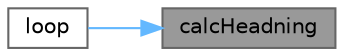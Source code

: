 digraph "calcHeadning"
{
 // LATEX_PDF_SIZE
  bgcolor="transparent";
  edge [fontname=Helvetica,fontsize=10,labelfontname=Helvetica,labelfontsize=10];
  node [fontname=Helvetica,fontsize=10,shape=box,height=0.2,width=0.4];
  rankdir="RL";
  Node1 [label="calcHeadning",height=0.2,width=0.4,color="gray40", fillcolor="grey60", style="filled", fontcolor="black",tooltip="This function calculate the Headning of the glove from the magneticfeild, roll and pitch."];
  Node1 -> Node2 [dir="back",color="steelblue1",style="solid"];
  Node2 [label="loop",height=0.2,width=0.4,color="grey40", fillcolor="white", style="filled",URL="$master_8ino.html#afe461d27b9c48d5921c00d521181f12f",tooltip="This is the loop that is run everything."];
}
